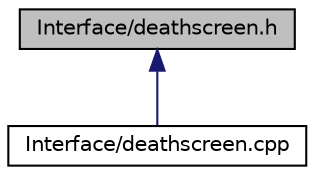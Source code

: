 digraph "Interface/deathscreen.h"
{
  edge [fontname="Helvetica",fontsize="10",labelfontname="Helvetica",labelfontsize="10"];
  node [fontname="Helvetica",fontsize="10",shape=record];
  Node1 [label="Interface/deathscreen.h",height=0.2,width=0.4,color="black", fillcolor="grey75", style="filled", fontcolor="black"];
  Node1 -> Node2 [dir="back",color="midnightblue",fontsize="10",style="solid"];
  Node2 [label="Interface/deathscreen.cpp",height=0.2,width=0.4,color="black", fillcolor="white", style="filled",URL="$deathscreen_8cpp.html"];
}
